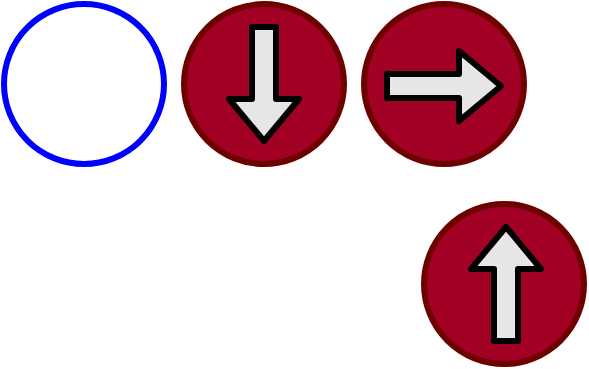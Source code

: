 <mxfile>
    <diagram id="w-7CJyka5zCctE4Li5eL" name="Page-1">
        <mxGraphModel dx="546" dy="715" grid="1" gridSize="10" guides="1" tooltips="1" connect="1" arrows="1" fold="1" page="1" pageScale="1" pageWidth="850" pageHeight="1100" math="0" shadow="0">
            <root>
                <mxCell id="0"/>
                <mxCell id="1" parent="0"/>
                <mxCell id="4" value="" style="ellipse;whiteSpace=wrap;html=1;aspect=fixed;strokeWidth=3;fillColor=none;strokeColor=#0000FF;" parent="1" vertex="1">
                    <mxGeometry x="120" y="160" width="80" height="80" as="geometry"/>
                </mxCell>
                <mxCell id="6" value="" style="group;rotation=90;" parent="1" vertex="1" connectable="0">
                    <mxGeometry x="330" y="260" width="80" height="80" as="geometry"/>
                </mxCell>
                <mxCell id="7" value="" style="ellipse;whiteSpace=wrap;html=1;aspect=fixed;strokeWidth=3;fillColor=#a20025;fontColor=#ffffff;strokeColor=#6F0000;rotation=90;" parent="6" vertex="1">
                    <mxGeometry width="80" height="80" as="geometry"/>
                </mxCell>
                <mxCell id="8" value="" style="shape=flexArrow;endArrow=classic;html=1;strokeWidth=3;strokeColor=default;fillColor=#E6E6E6;" parent="6" edge="1">
                    <mxGeometry width="50" height="50" relative="1" as="geometry">
                        <mxPoint x="41" y="70" as="sourcePoint"/>
                        <mxPoint x="41" y="10" as="targetPoint"/>
                    </mxGeometry>
                </mxCell>
                <mxCell id="9" value="" style="group;rotation=-180;" parent="1" vertex="1" connectable="0">
                    <mxGeometry x="300" y="160" width="80" height="80" as="geometry"/>
                </mxCell>
                <mxCell id="10" value="" style="ellipse;whiteSpace=wrap;html=1;aspect=fixed;strokeWidth=3;fillColor=#a20025;fontColor=#ffffff;strokeColor=#6F0000;rotation=-180;" parent="9" vertex="1">
                    <mxGeometry width="80" height="80" as="geometry"/>
                </mxCell>
                <mxCell id="11" value="" style="shape=flexArrow;endArrow=classic;html=1;strokeWidth=3;strokeColor=default;fillColor=#E6E6E6;" parent="9" edge="1">
                    <mxGeometry width="50" height="50" relative="1" as="geometry">
                        <mxPoint x="10" y="41" as="sourcePoint"/>
                        <mxPoint x="70" y="41" as="targetPoint"/>
                    </mxGeometry>
                </mxCell>
                <mxCell id="15" value="" style="group;rotation=-90;" parent="1" vertex="1" connectable="0">
                    <mxGeometry x="210" y="160" width="80" height="80" as="geometry"/>
                </mxCell>
                <mxCell id="16" value="" style="ellipse;whiteSpace=wrap;html=1;aspect=fixed;strokeWidth=3;fillColor=#a20025;fontColor=#ffffff;strokeColor=#6F0000;rotation=-90;" parent="15" vertex="1">
                    <mxGeometry width="80" height="80" as="geometry"/>
                </mxCell>
                <mxCell id="17" value="" style="shape=flexArrow;endArrow=classic;html=1;strokeWidth=3;strokeColor=default;fillColor=#E6E6E6;" parent="15" edge="1">
                    <mxGeometry width="50" height="50" relative="1" as="geometry">
                        <mxPoint x="40" y="10" as="sourcePoint"/>
                        <mxPoint x="40" y="70" as="targetPoint"/>
                    </mxGeometry>
                </mxCell>
            </root>
        </mxGraphModel>
    </diagram>
</mxfile>